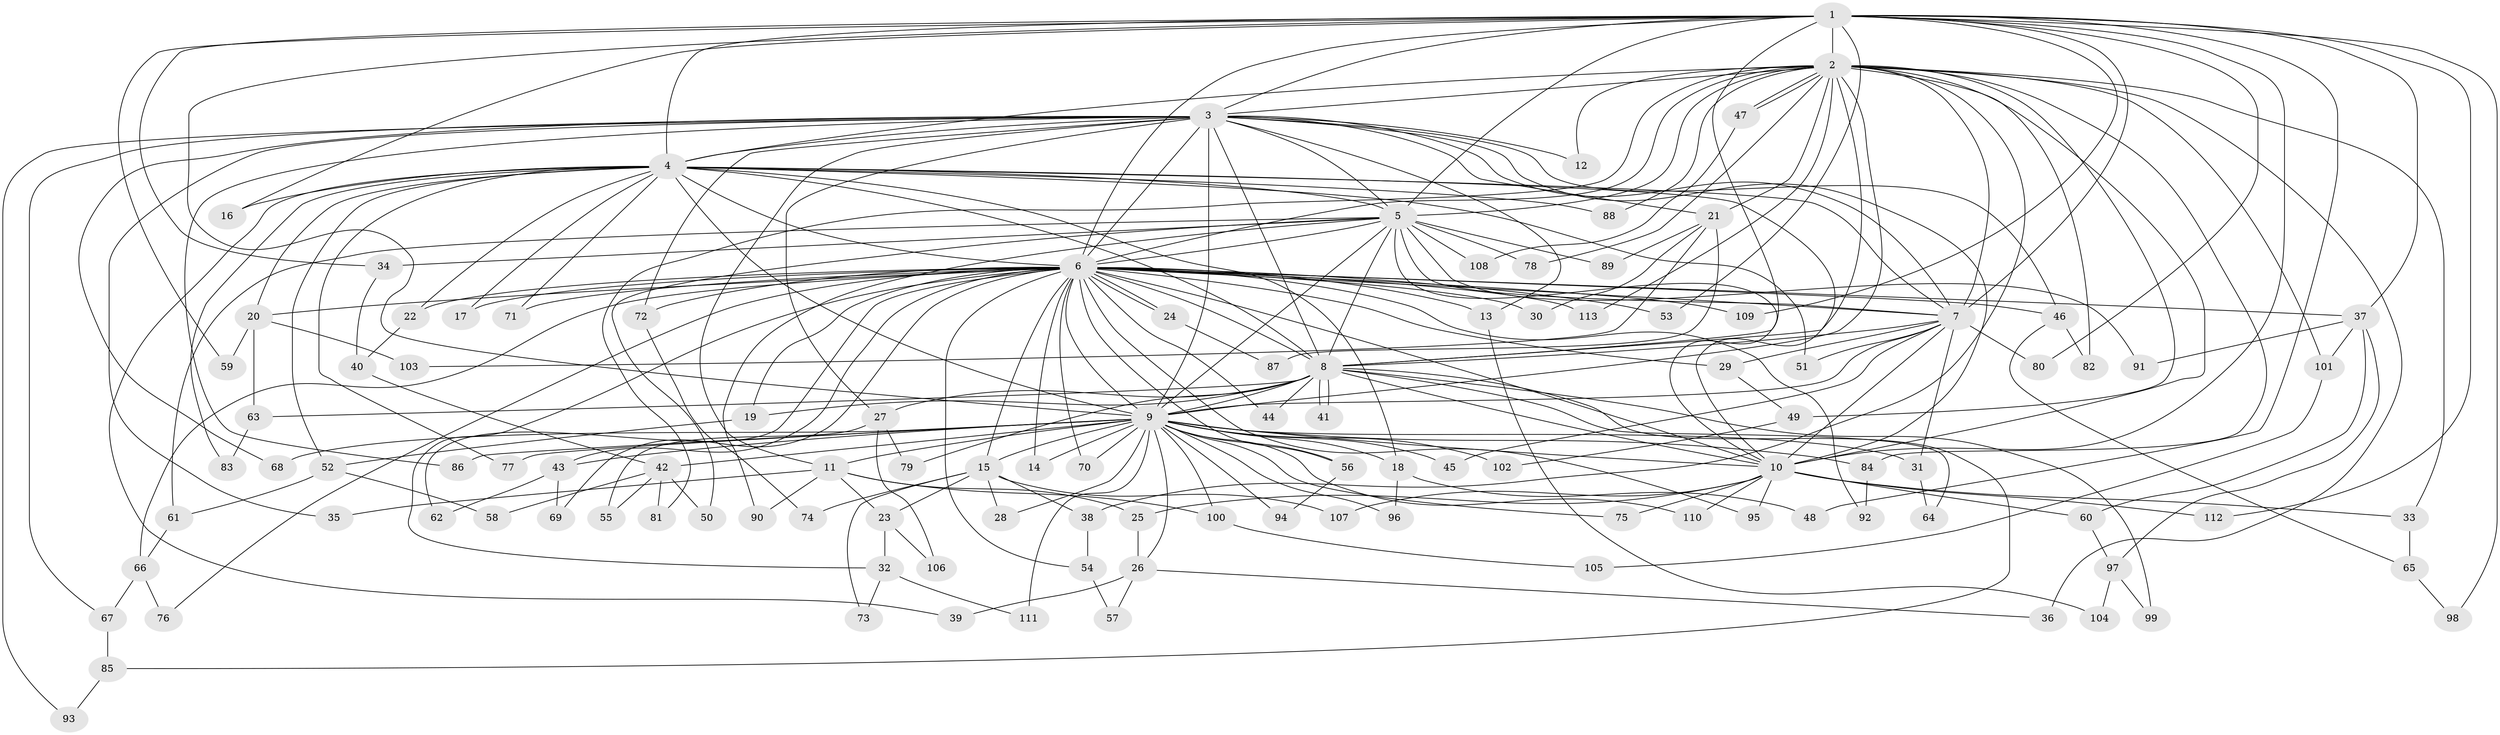 // Generated by graph-tools (version 1.1) at 2025/11/02/27/25 16:11:07]
// undirected, 113 vertices, 251 edges
graph export_dot {
graph [start="1"]
  node [color=gray90,style=filled];
  1;
  2;
  3;
  4;
  5;
  6;
  7;
  8;
  9;
  10;
  11;
  12;
  13;
  14;
  15;
  16;
  17;
  18;
  19;
  20;
  21;
  22;
  23;
  24;
  25;
  26;
  27;
  28;
  29;
  30;
  31;
  32;
  33;
  34;
  35;
  36;
  37;
  38;
  39;
  40;
  41;
  42;
  43;
  44;
  45;
  46;
  47;
  48;
  49;
  50;
  51;
  52;
  53;
  54;
  55;
  56;
  57;
  58;
  59;
  60;
  61;
  62;
  63;
  64;
  65;
  66;
  67;
  68;
  69;
  70;
  71;
  72;
  73;
  74;
  75;
  76;
  77;
  78;
  79;
  80;
  81;
  82;
  83;
  84;
  85;
  86;
  87;
  88;
  89;
  90;
  91;
  92;
  93;
  94;
  95;
  96;
  97;
  98;
  99;
  100;
  101;
  102;
  103;
  104;
  105;
  106;
  107;
  108;
  109;
  110;
  111;
  112;
  113;
  1 -- 2;
  1 -- 3;
  1 -- 4;
  1 -- 5;
  1 -- 6;
  1 -- 7;
  1 -- 8;
  1 -- 9;
  1 -- 10;
  1 -- 16;
  1 -- 34;
  1 -- 37;
  1 -- 48;
  1 -- 53;
  1 -- 59;
  1 -- 80;
  1 -- 98;
  1 -- 109;
  1 -- 112;
  2 -- 3;
  2 -- 4;
  2 -- 5;
  2 -- 6;
  2 -- 7;
  2 -- 8;
  2 -- 9;
  2 -- 10;
  2 -- 12;
  2 -- 21;
  2 -- 33;
  2 -- 36;
  2 -- 38;
  2 -- 47;
  2 -- 47;
  2 -- 49;
  2 -- 78;
  2 -- 81;
  2 -- 82;
  2 -- 84;
  2 -- 88;
  2 -- 101;
  2 -- 113;
  3 -- 4;
  3 -- 5;
  3 -- 6;
  3 -- 7;
  3 -- 8;
  3 -- 9;
  3 -- 10;
  3 -- 11;
  3 -- 12;
  3 -- 13;
  3 -- 21;
  3 -- 27;
  3 -- 35;
  3 -- 46;
  3 -- 67;
  3 -- 68;
  3 -- 72;
  3 -- 86;
  3 -- 93;
  4 -- 5;
  4 -- 6;
  4 -- 7;
  4 -- 8;
  4 -- 9;
  4 -- 10;
  4 -- 16;
  4 -- 17;
  4 -- 18;
  4 -- 20;
  4 -- 22;
  4 -- 39;
  4 -- 51;
  4 -- 52;
  4 -- 71;
  4 -- 77;
  4 -- 83;
  4 -- 88;
  5 -- 6;
  5 -- 7;
  5 -- 8;
  5 -- 9;
  5 -- 10;
  5 -- 34;
  5 -- 50;
  5 -- 61;
  5 -- 78;
  5 -- 89;
  5 -- 90;
  5 -- 91;
  5 -- 108;
  6 -- 7;
  6 -- 8;
  6 -- 9;
  6 -- 10;
  6 -- 13;
  6 -- 14;
  6 -- 15;
  6 -- 17;
  6 -- 19;
  6 -- 20;
  6 -- 22;
  6 -- 24;
  6 -- 24;
  6 -- 29;
  6 -- 30;
  6 -- 32;
  6 -- 37;
  6 -- 43;
  6 -- 44;
  6 -- 46;
  6 -- 53;
  6 -- 54;
  6 -- 56;
  6 -- 62;
  6 -- 66;
  6 -- 69;
  6 -- 70;
  6 -- 71;
  6 -- 72;
  6 -- 76;
  6 -- 92;
  6 -- 95;
  6 -- 109;
  6 -- 113;
  7 -- 8;
  7 -- 9;
  7 -- 10;
  7 -- 29;
  7 -- 31;
  7 -- 45;
  7 -- 51;
  7 -- 80;
  8 -- 9;
  8 -- 10;
  8 -- 19;
  8 -- 27;
  8 -- 41;
  8 -- 41;
  8 -- 44;
  8 -- 63;
  8 -- 64;
  8 -- 79;
  8 -- 85;
  8 -- 99;
  9 -- 10;
  9 -- 11;
  9 -- 14;
  9 -- 15;
  9 -- 18;
  9 -- 26;
  9 -- 28;
  9 -- 31;
  9 -- 42;
  9 -- 43;
  9 -- 45;
  9 -- 56;
  9 -- 68;
  9 -- 70;
  9 -- 75;
  9 -- 77;
  9 -- 84;
  9 -- 86;
  9 -- 94;
  9 -- 96;
  9 -- 100;
  9 -- 102;
  9 -- 110;
  9 -- 111;
  10 -- 25;
  10 -- 33;
  10 -- 60;
  10 -- 75;
  10 -- 95;
  10 -- 107;
  10 -- 110;
  10 -- 112;
  11 -- 23;
  11 -- 25;
  11 -- 35;
  11 -- 90;
  11 -- 100;
  13 -- 104;
  15 -- 23;
  15 -- 28;
  15 -- 38;
  15 -- 73;
  15 -- 74;
  15 -- 107;
  18 -- 48;
  18 -- 96;
  19 -- 52;
  20 -- 59;
  20 -- 63;
  20 -- 103;
  21 -- 30;
  21 -- 87;
  21 -- 89;
  21 -- 103;
  22 -- 40;
  23 -- 32;
  23 -- 106;
  24 -- 87;
  25 -- 26;
  26 -- 36;
  26 -- 39;
  26 -- 57;
  27 -- 55;
  27 -- 79;
  27 -- 106;
  29 -- 49;
  31 -- 64;
  32 -- 73;
  32 -- 111;
  33 -- 65;
  34 -- 40;
  37 -- 60;
  37 -- 91;
  37 -- 97;
  37 -- 101;
  38 -- 54;
  40 -- 42;
  42 -- 50;
  42 -- 55;
  42 -- 58;
  42 -- 81;
  43 -- 62;
  43 -- 69;
  46 -- 65;
  46 -- 82;
  47 -- 108;
  49 -- 102;
  52 -- 58;
  52 -- 61;
  54 -- 57;
  56 -- 94;
  60 -- 97;
  61 -- 66;
  63 -- 83;
  65 -- 98;
  66 -- 67;
  66 -- 76;
  67 -- 85;
  72 -- 74;
  84 -- 92;
  85 -- 93;
  97 -- 99;
  97 -- 104;
  100 -- 105;
  101 -- 105;
}
